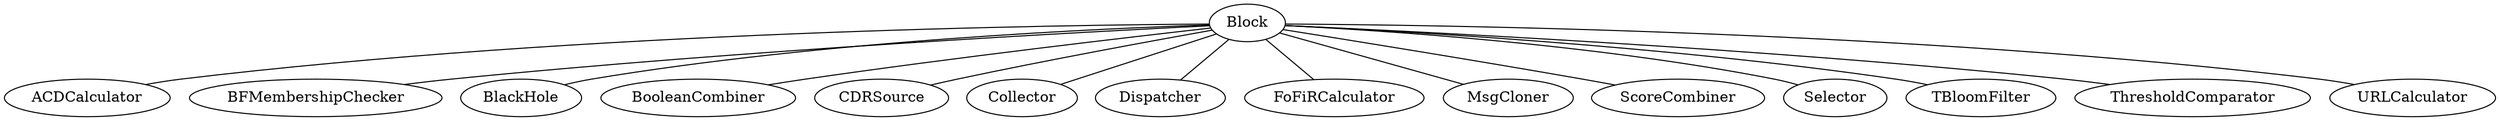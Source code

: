 graph G {
	Block -- ACDCalculator;
	Block -- BFMembershipChecker;
	Block -- BlackHole;
	Block -- BooleanCombiner;
	Block -- CDRSource;
	Block -- Collector;
	Block -- Dispatcher;
	Block -- FoFiRCalculator;
	Block -- MsgCloner;
	Block -- ScoreCombiner;
	Block -- Selector;
	Block -- TBloomFilter;
	Block -- ThresholdComparator;
	Block -- URLCalculator;
}

